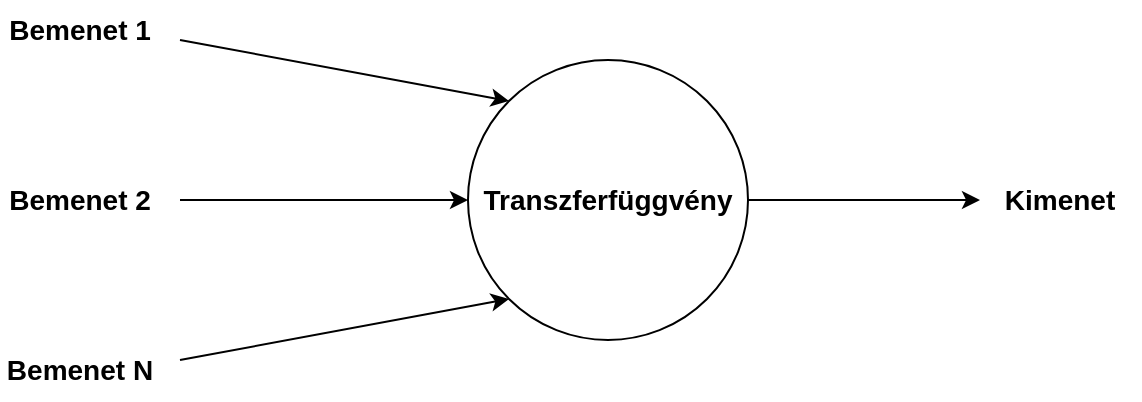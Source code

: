 <mxfile version="14.6.5" type="github">
  <diagram id="SEkUxVBlZV0t0VTPhI_C" name="Page-1">
    <mxGraphModel dx="1038" dy="547" grid="1" gridSize="10" guides="1" tooltips="1" connect="1" arrows="1" fold="1" page="1" pageScale="1" pageWidth="827" pageHeight="1169" math="0" shadow="0">
      <root>
        <mxCell id="0" />
        <mxCell id="1" parent="0" />
        <mxCell id="XUO-qC5Vw12gNC_VjcX8-1" value="&lt;b&gt;&lt;font style=&quot;font-size: 14px&quot;&gt;Transzferfüggvény&lt;/font&gt;&lt;/b&gt;" style="ellipse;whiteSpace=wrap;html=1;aspect=fixed;" vertex="1" parent="1">
          <mxGeometry x="344" y="130" width="140" height="140" as="geometry" />
        </mxCell>
        <mxCell id="XUO-qC5Vw12gNC_VjcX8-2" value="" style="endArrow=classic;html=1;entryX=0;entryY=0;entryDx=0;entryDy=0;" edge="1" parent="1" target="XUO-qC5Vw12gNC_VjcX8-1">
          <mxGeometry width="50" height="50" relative="1" as="geometry">
            <mxPoint x="200" y="120" as="sourcePoint" />
            <mxPoint x="440" y="230" as="targetPoint" />
          </mxGeometry>
        </mxCell>
        <mxCell id="XUO-qC5Vw12gNC_VjcX8-3" value="" style="endArrow=classic;html=1;entryX=0;entryY=0.5;entryDx=0;entryDy=0;" edge="1" parent="1" target="XUO-qC5Vw12gNC_VjcX8-1">
          <mxGeometry width="50" height="50" relative="1" as="geometry">
            <mxPoint x="200" y="200" as="sourcePoint" />
            <mxPoint x="440" y="230" as="targetPoint" />
          </mxGeometry>
        </mxCell>
        <mxCell id="XUO-qC5Vw12gNC_VjcX8-5" value="" style="endArrow=classic;html=1;entryX=0;entryY=1;entryDx=0;entryDy=0;" edge="1" parent="1" target="XUO-qC5Vw12gNC_VjcX8-1">
          <mxGeometry width="50" height="50" relative="1" as="geometry">
            <mxPoint x="200" y="280" as="sourcePoint" />
            <mxPoint x="440" y="230" as="targetPoint" />
          </mxGeometry>
        </mxCell>
        <mxCell id="XUO-qC5Vw12gNC_VjcX8-6" value="&lt;b&gt;&lt;font style=&quot;font-size: 14px&quot;&gt;Bemenet 2&lt;br&gt;&lt;/font&gt;&lt;/b&gt;" style="text;html=1;strokeColor=none;fillColor=none;align=center;verticalAlign=middle;whiteSpace=wrap;rounded=0;" vertex="1" parent="1">
          <mxGeometry x="110" y="185" width="80" height="30" as="geometry" />
        </mxCell>
        <mxCell id="XUO-qC5Vw12gNC_VjcX8-7" value="&lt;b&gt;&lt;font style=&quot;font-size: 14px&quot;&gt;Bemenet 1&lt;/font&gt;&lt;/b&gt;" style="text;html=1;strokeColor=none;fillColor=none;align=center;verticalAlign=middle;whiteSpace=wrap;rounded=0;" vertex="1" parent="1">
          <mxGeometry x="110" y="100" width="80" height="30" as="geometry" />
        </mxCell>
        <mxCell id="XUO-qC5Vw12gNC_VjcX8-8" value="&lt;b&gt;&lt;font style=&quot;font-size: 14px&quot;&gt;Bemenet N&lt;br&gt;&lt;/font&gt;&lt;/b&gt;" style="text;html=1;strokeColor=none;fillColor=none;align=center;verticalAlign=middle;whiteSpace=wrap;rounded=0;" vertex="1" parent="1">
          <mxGeometry x="110" y="270" width="80" height="30" as="geometry" />
        </mxCell>
        <mxCell id="XUO-qC5Vw12gNC_VjcX8-9" value="" style="endArrow=classic;html=1;exitX=1;exitY=0.5;exitDx=0;exitDy=0;" edge="1" parent="1" source="XUO-qC5Vw12gNC_VjcX8-1">
          <mxGeometry width="50" height="50" relative="1" as="geometry">
            <mxPoint x="390" y="280" as="sourcePoint" />
            <mxPoint x="600" y="200" as="targetPoint" />
          </mxGeometry>
        </mxCell>
        <mxCell id="XUO-qC5Vw12gNC_VjcX8-10" value="&lt;b&gt;&lt;font style=&quot;font-size: 14px&quot;&gt;Kimenet&lt;/font&gt;&lt;/b&gt;" style="text;html=1;strokeColor=none;fillColor=none;align=center;verticalAlign=middle;whiteSpace=wrap;rounded=0;" vertex="1" parent="1">
          <mxGeometry x="600" y="187.5" width="80" height="25" as="geometry" />
        </mxCell>
      </root>
    </mxGraphModel>
  </diagram>
</mxfile>
